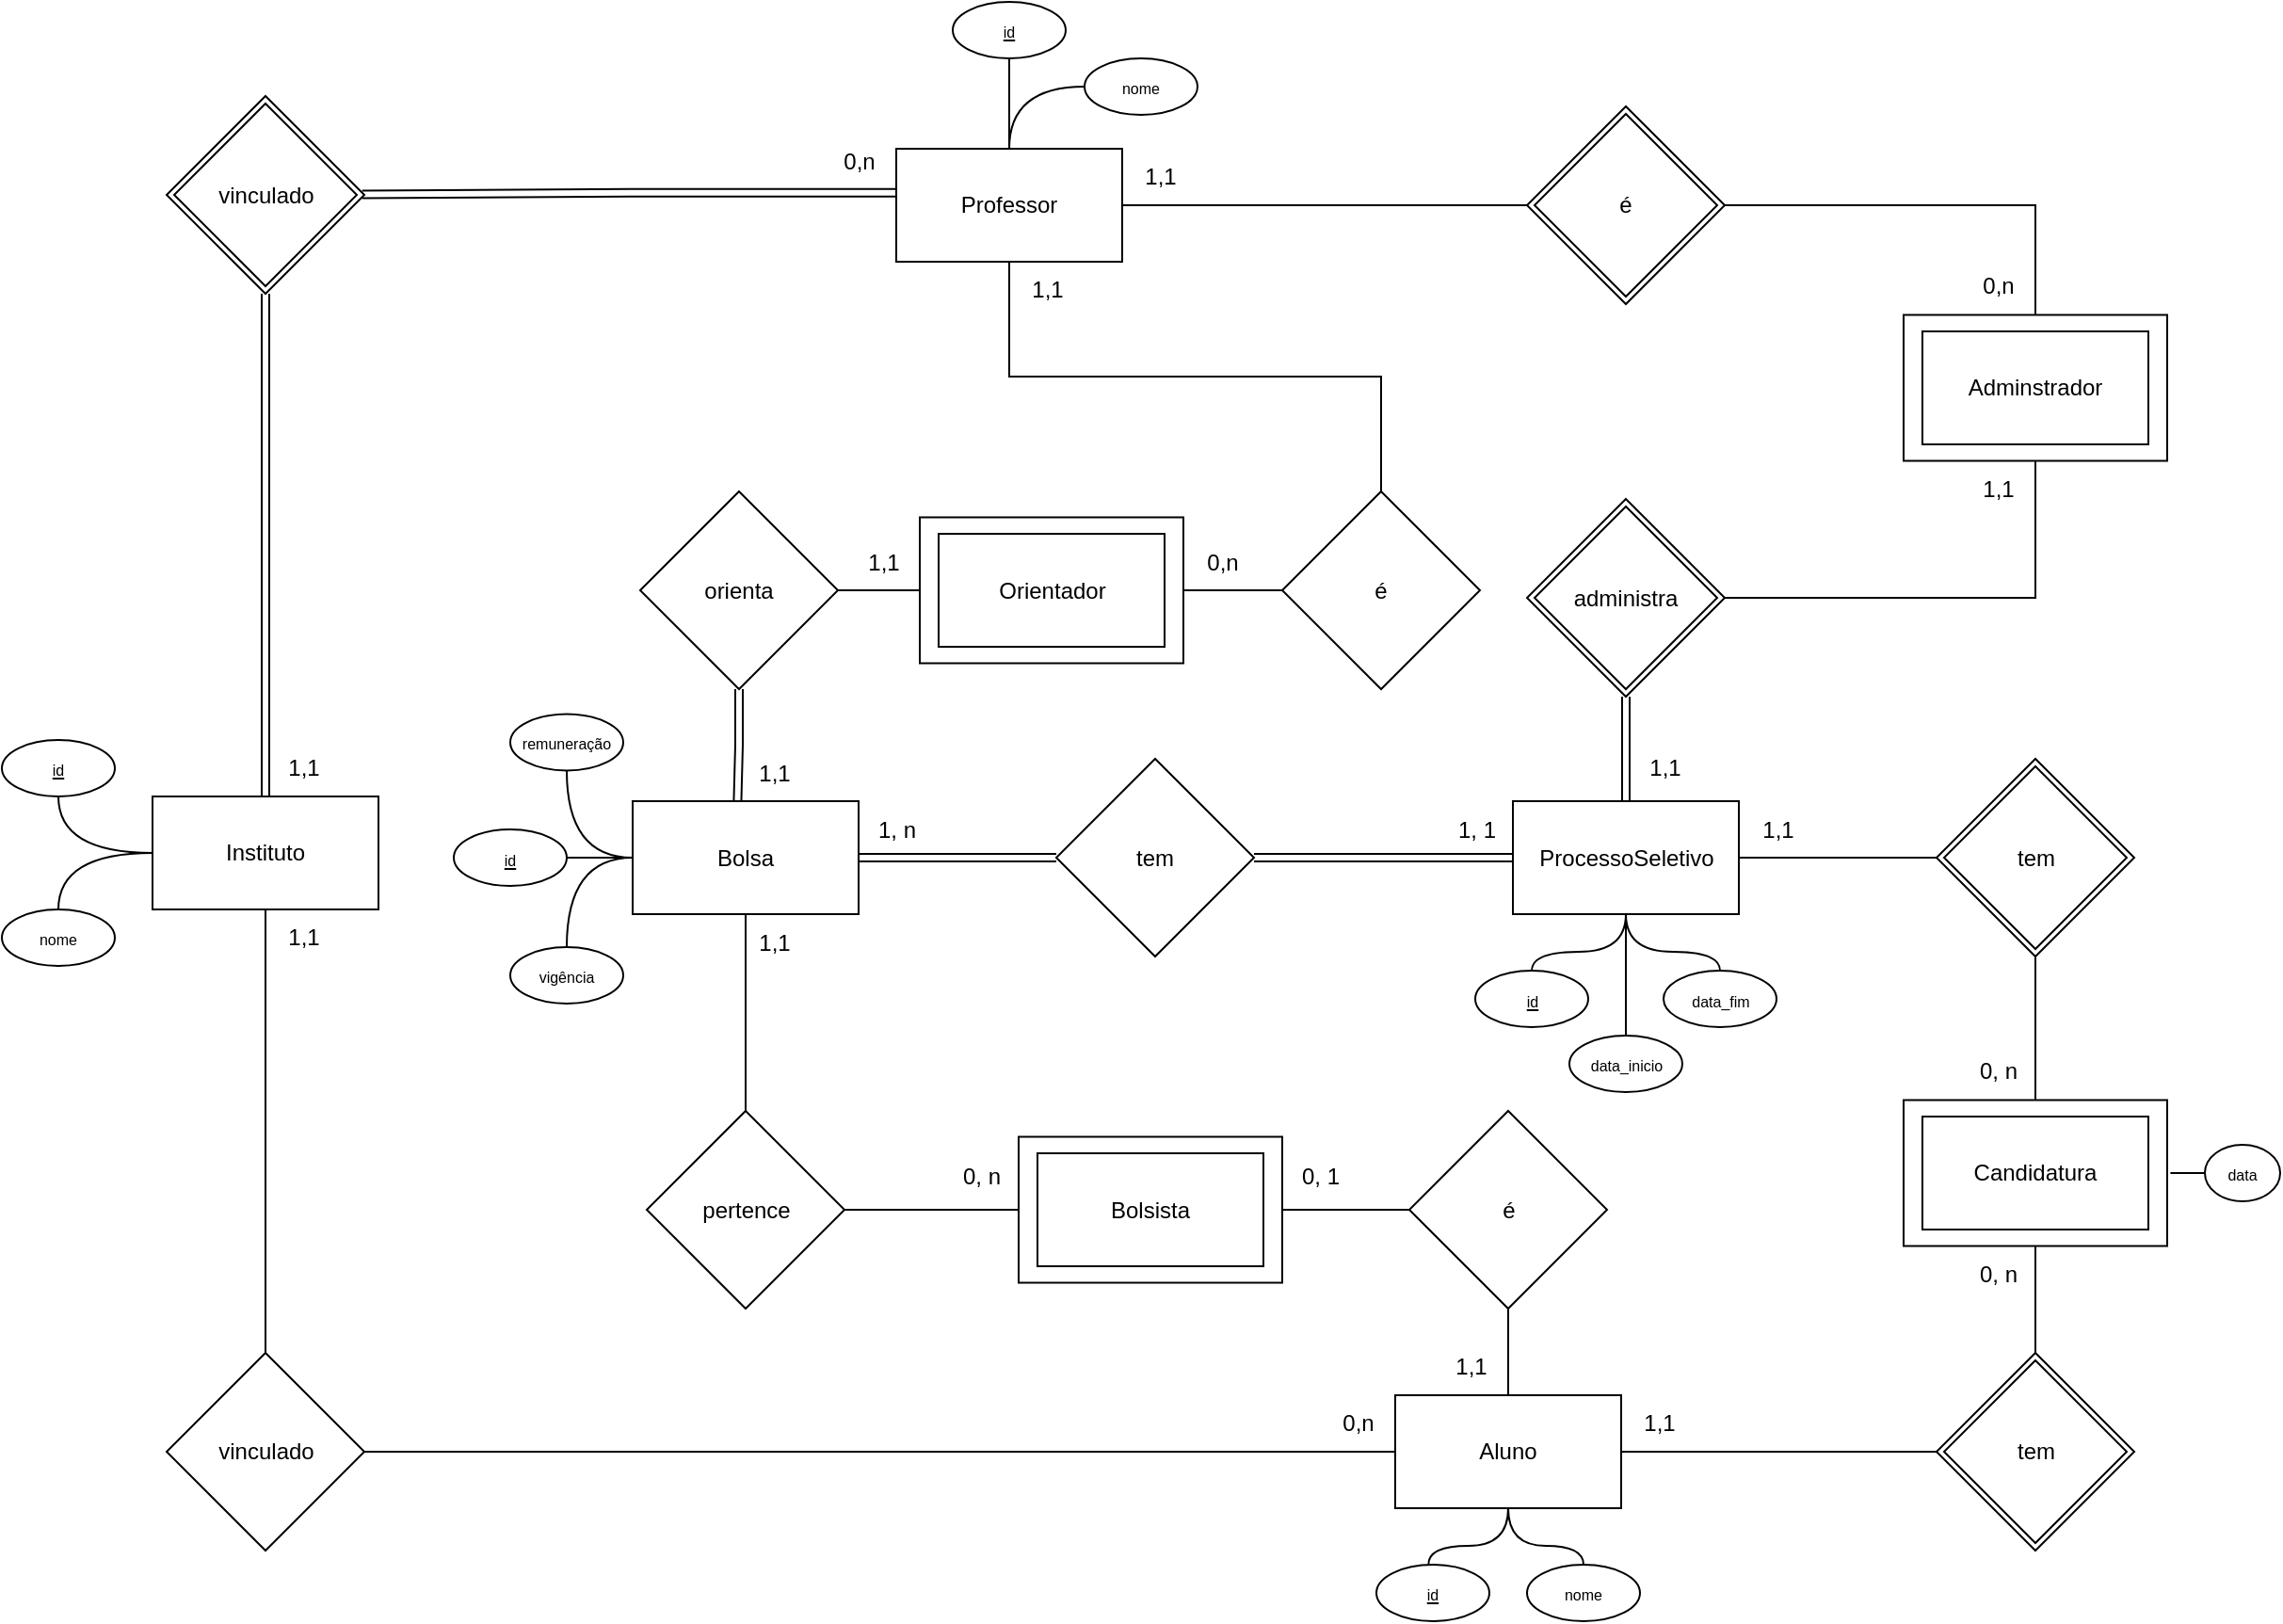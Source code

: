 <mxfile version="21.2.3" type="github">
  <diagram id="R2lEEEUBdFMjLlhIrx00" name="Page-1">
    <mxGraphModel dx="2591" dy="2109" grid="1" gridSize="10" guides="1" tooltips="1" connect="1" arrows="1" fold="1" page="1" pageScale="1" pageWidth="850" pageHeight="1100" math="0" shadow="0" extFonts="Permanent Marker^https://fonts.googleapis.com/css?family=Permanent+Marker">
      <root>
        <mxCell id="0" />
        <mxCell id="1" parent="0" />
        <mxCell id="pie1EhJkZhUP2Qu_YC7P-71" style="edgeStyle=orthogonalEdgeStyle;rounded=0;orthogonalLoop=1;jettySize=auto;html=1;exitX=1;exitY=0.5;exitDx=0;exitDy=0;entryX=0;entryY=0.5;entryDx=0;entryDy=0;shape=link;" parent="1" source="nmunE1XIVpIi25E5p-Tx-1" target="pie1EhJkZhUP2Qu_YC7P-9" edge="1">
          <mxGeometry relative="1" as="geometry" />
        </mxCell>
        <mxCell id="nmunE1XIVpIi25E5p-Tx-1" value="tem" style="rhombus;whiteSpace=wrap;html=1;" parent="1" vertex="1">
          <mxGeometry x="440" y="82" width="105" height="105" as="geometry" />
        </mxCell>
        <mxCell id="pie1EhJkZhUP2Qu_YC7P-125" style="edgeStyle=orthogonalEdgeStyle;rounded=0;orthogonalLoop=1;jettySize=auto;html=1;endArrow=none;endFill=0;" parent="1" source="pie1EhJkZhUP2Qu_YC7P-9" target="pie1EhJkZhUP2Qu_YC7P-78" edge="1">
          <mxGeometry relative="1" as="geometry" />
        </mxCell>
        <mxCell id="pie1EhJkZhUP2Qu_YC7P-16" value="" style="endArrow=none;html=1;rounded=0;exitX=1;exitY=0.5;exitDx=0;exitDy=0;entryX=0;entryY=0.5;entryDx=0;entryDy=0;shape=link;" parent="1" source="pie1EhJkZhUP2Qu_YC7P-8" target="nmunE1XIVpIi25E5p-Tx-1" edge="1">
          <mxGeometry width="50" height="50" relative="1" as="geometry">
            <mxPoint x="380" y="137" as="sourcePoint" />
            <mxPoint x="430" y="87" as="targetPoint" />
          </mxGeometry>
        </mxCell>
        <mxCell id="VUNNy5yP3uQGhmD9CiRU-61" style="edgeStyle=orthogonalEdgeStyle;rounded=0;orthogonalLoop=1;jettySize=auto;html=1;exitX=0.5;exitY=0;exitDx=0;exitDy=0;fontFamily=Helvetica;fontSize=12;fontColor=default;endArrow=none;endFill=0;" edge="1" parent="1" source="pie1EhJkZhUP2Qu_YC7P-28" target="pie1EhJkZhUP2Qu_YC7P-8">
          <mxGeometry relative="1" as="geometry" />
        </mxCell>
        <mxCell id="pie1EhJkZhUP2Qu_YC7P-28" value="pertence" style="rhombus;whiteSpace=wrap;html=1;" parent="1" vertex="1">
          <mxGeometry x="222.5" y="269" width="105" height="105" as="geometry" />
        </mxCell>
        <mxCell id="pie1EhJkZhUP2Qu_YC7P-35" style="edgeStyle=orthogonalEdgeStyle;rounded=0;orthogonalLoop=1;jettySize=auto;html=1;exitX=1;exitY=0.5;exitDx=0;exitDy=0;entryX=0;entryY=0.5;entryDx=0;entryDy=0;endArrow=none;endFill=0;" parent="1" source="pie1EhJkZhUP2Qu_YC7P-33" target="VUNNy5yP3uQGhmD9CiRU-64" edge="1">
          <mxGeometry relative="1" as="geometry">
            <mxPoint x="680" y="-50" as="targetPoint" />
          </mxGeometry>
        </mxCell>
        <mxCell id="pie1EhJkZhUP2Qu_YC7P-62" style="edgeStyle=orthogonalEdgeStyle;rounded=0;orthogonalLoop=1;jettySize=auto;html=1;exitX=-0.001;exitY=0.39;exitDx=0;exitDy=0;entryX=0.989;entryY=0.498;entryDx=0;entryDy=0;entryPerimeter=0;shape=link;exitPerimeter=0;" parent="1" source="pie1EhJkZhUP2Qu_YC7P-33" target="VUNNy5yP3uQGhmD9CiRU-2" edge="1">
          <mxGeometry relative="1" as="geometry">
            <Array as="points" />
            <mxPoint x="390.8" y="-216.135" as="targetPoint" />
          </mxGeometry>
        </mxCell>
        <mxCell id="pie1EhJkZhUP2Qu_YC7P-36" style="edgeStyle=orthogonalEdgeStyle;rounded=0;orthogonalLoop=1;jettySize=auto;html=1;entryX=0.5;entryY=0;entryDx=0;entryDy=0;endArrow=none;endFill=0;shape=link;exitX=0.5;exitY=1;exitDx=0;exitDy=0;" parent="1" source="VUNNy5yP3uQGhmD9CiRU-3" target="pie1EhJkZhUP2Qu_YC7P-9" edge="1">
          <mxGeometry relative="1" as="geometry">
            <mxPoint x="680" y="25.5" as="sourcePoint" />
          </mxGeometry>
        </mxCell>
        <mxCell id="pie1EhJkZhUP2Qu_YC7P-66" style="edgeStyle=orthogonalEdgeStyle;rounded=0;orthogonalLoop=1;jettySize=auto;html=1;entryX=0.5;entryY=0;entryDx=0;entryDy=0;endArrow=none;endFill=0;" parent="1" source="pie1EhJkZhUP2Qu_YC7P-43" target="pie1EhJkZhUP2Qu_YC7P-45" edge="1">
          <mxGeometry relative="1" as="geometry" />
        </mxCell>
        <mxCell id="VUNNy5yP3uQGhmD9CiRU-55" style="edgeStyle=orthogonalEdgeStyle;rounded=0;orthogonalLoop=1;jettySize=auto;html=1;exitX=1;exitY=0.5;exitDx=0;exitDy=0;fontFamily=Helvetica;fontSize=12;fontColor=default;endArrow=none;endFill=0;" edge="1" parent="1" source="pie1EhJkZhUP2Qu_YC7P-45" target="pie1EhJkZhUP2Qu_YC7P-22">
          <mxGeometry relative="1" as="geometry" />
        </mxCell>
        <mxCell id="pie1EhJkZhUP2Qu_YC7P-45" value="vinculado" style="rhombus;whiteSpace=wrap;html=1;double=0;" parent="1" vertex="1">
          <mxGeometry x="-32.5" y="397.5" width="105" height="105" as="geometry" />
        </mxCell>
        <mxCell id="pie1EhJkZhUP2Qu_YC7P-57" style="edgeStyle=orthogonalEdgeStyle;rounded=0;orthogonalLoop=1;jettySize=auto;html=1;endArrow=none;endFill=0;shape=link;entryX=0.464;entryY=0.022;entryDx=0;entryDy=0;entryPerimeter=0;" parent="1" source="pie1EhJkZhUP2Qu_YC7P-55" target="pie1EhJkZhUP2Qu_YC7P-8" edge="1">
          <mxGeometry relative="1" as="geometry" />
        </mxCell>
        <mxCell id="pie1EhJkZhUP2Qu_YC7P-55" value="orienta" style="rhombus;whiteSpace=wrap;html=1;" parent="1" vertex="1">
          <mxGeometry x="219" y="-60" width="105" height="105" as="geometry" />
        </mxCell>
        <mxCell id="VUNNy5yP3uQGhmD9CiRU-41" style="edgeStyle=orthogonalEdgeStyle;rounded=0;orthogonalLoop=1;jettySize=auto;html=1;entryX=0.5;entryY=0;entryDx=0;entryDy=0;fontFamily=Helvetica;fontSize=12;fontColor=default;endArrow=none;endFill=0;" edge="1" parent="1" source="pie1EhJkZhUP2Qu_YC7P-78" target="pie1EhJkZhUP2Qu_YC7P-123">
          <mxGeometry relative="1" as="geometry" />
        </mxCell>
        <mxCell id="pie1EhJkZhUP2Qu_YC7P-78" value="tem" style="rhombus;whiteSpace=wrap;html=1;double=1;" parent="1" vertex="1">
          <mxGeometry x="907.5" y="82" width="105" height="105" as="geometry" />
        </mxCell>
        <mxCell id="VUNNy5yP3uQGhmD9CiRU-63" style="edgeStyle=orthogonalEdgeStyle;rounded=0;orthogonalLoop=1;jettySize=auto;html=1;exitX=0.5;exitY=1;exitDx=0;exitDy=0;entryX=0.5;entryY=0;entryDx=0;entryDy=0;fontFamily=Helvetica;fontSize=12;fontColor=default;shape=link;" edge="1" parent="1" source="VUNNy5yP3uQGhmD9CiRU-2" target="pie1EhJkZhUP2Qu_YC7P-43">
          <mxGeometry relative="1" as="geometry" />
        </mxCell>
        <mxCell id="VUNNy5yP3uQGhmD9CiRU-2" value="vinculado" style="rhombus;whiteSpace=wrap;html=1;double=1;movable=1;resizable=1;rotatable=1;deletable=1;editable=1;locked=0;connectable=1;strokeColor=default;" vertex="1" parent="1">
          <mxGeometry x="-32.5" y="-270" width="105" height="105" as="geometry" />
        </mxCell>
        <mxCell id="VUNNy5yP3uQGhmD9CiRU-65" style="edgeStyle=orthogonalEdgeStyle;rounded=0;orthogonalLoop=1;jettySize=auto;html=1;exitX=1;exitY=0.5;exitDx=0;exitDy=0;entryX=0.5;entryY=1;entryDx=0;entryDy=0;fontFamily=Helvetica;fontSize=12;fontColor=default;endArrow=none;endFill=0;" edge="1" parent="1" source="VUNNy5yP3uQGhmD9CiRU-3" target="VUNNy5yP3uQGhmD9CiRU-5">
          <mxGeometry relative="1" as="geometry" />
        </mxCell>
        <mxCell id="VUNNy5yP3uQGhmD9CiRU-3" value="administra" style="rhombus;whiteSpace=wrap;html=1;double=1;movable=1;resizable=1;rotatable=1;deletable=1;editable=1;locked=0;connectable=1;" vertex="1" parent="1">
          <mxGeometry x="690" y="-56" width="105" height="105" as="geometry" />
        </mxCell>
        <mxCell id="VUNNy5yP3uQGhmD9CiRU-43" style="edgeStyle=orthogonalEdgeStyle;rounded=0;orthogonalLoop=1;jettySize=auto;html=1;entryX=0.5;entryY=1;entryDx=0;entryDy=0;fontFamily=Helvetica;fontSize=12;fontColor=default;endArrow=none;endFill=0;" edge="1" parent="1" source="VUNNy5yP3uQGhmD9CiRU-42" target="pie1EhJkZhUP2Qu_YC7P-123">
          <mxGeometry relative="1" as="geometry" />
        </mxCell>
        <mxCell id="VUNNy5yP3uQGhmD9CiRU-44" style="edgeStyle=orthogonalEdgeStyle;rounded=0;orthogonalLoop=1;jettySize=auto;html=1;exitX=0;exitY=0.5;exitDx=0;exitDy=0;entryX=1;entryY=0.5;entryDx=0;entryDy=0;fontFamily=Helvetica;fontSize=12;fontColor=default;endArrow=none;endFill=0;" edge="1" parent="1" source="VUNNy5yP3uQGhmD9CiRU-42" target="pie1EhJkZhUP2Qu_YC7P-22">
          <mxGeometry relative="1" as="geometry" />
        </mxCell>
        <mxCell id="VUNNy5yP3uQGhmD9CiRU-42" value="tem" style="rhombus;whiteSpace=wrap;html=1;double=1;" vertex="1" parent="1">
          <mxGeometry x="907.5" y="397.5" width="105" height="105" as="geometry" />
        </mxCell>
        <mxCell id="VUNNy5yP3uQGhmD9CiRU-45" value="" style="group" vertex="1" connectable="0" parent="1">
          <mxGeometry x="890" y="233.25" width="200" height="137.5" as="geometry" />
        </mxCell>
        <mxCell id="pie1EhJkZhUP2Qu_YC7P-85" value="0, n" style="text;html=1;align=center;verticalAlign=middle;resizable=0;points=[];autosize=1;strokeColor=none;fillColor=none;" parent="VUNNy5yP3uQGhmD9CiRU-45" vertex="1">
          <mxGeometry x="30" width="40" height="30" as="geometry" />
        </mxCell>
        <mxCell id="pie1EhJkZhUP2Qu_YC7P-86" value="0, n" style="text;html=1;align=center;verticalAlign=middle;resizable=0;points=[];autosize=1;strokeColor=none;fillColor=none;" parent="VUNNy5yP3uQGhmD9CiRU-45" vertex="1">
          <mxGeometry x="30" y="107.5" width="40" height="30" as="geometry" />
        </mxCell>
        <mxCell id="pie1EhJkZhUP2Qu_YC7P-92" value="&lt;font style=&quot;font-size: 8px;&quot;&gt;data&lt;/font&gt;" style="ellipse;whiteSpace=wrap;html=1;" parent="VUNNy5yP3uQGhmD9CiRU-45" vertex="1">
          <mxGeometry x="160" y="53.75" width="40" height="30" as="geometry" />
        </mxCell>
        <mxCell id="VUNNy5yP3uQGhmD9CiRU-24" value="" style="group" vertex="1" connectable="0" parent="VUNNy5yP3uQGhmD9CiRU-45">
          <mxGeometry y="30" width="140" height="77.5" as="geometry" />
        </mxCell>
        <mxCell id="pie1EhJkZhUP2Qu_YC7P-123" value="" style="rounded=0;whiteSpace=wrap;html=1;" parent="VUNNy5yP3uQGhmD9CiRU-24" vertex="1">
          <mxGeometry width="140" height="77.5" as="geometry" />
        </mxCell>
        <mxCell id="pie1EhJkZhUP2Qu_YC7P-74" value="Candidatura" style="rounded=0;whiteSpace=wrap;html=1;" parent="VUNNy5yP3uQGhmD9CiRU-24" vertex="1">
          <mxGeometry x="10" y="8.75" width="120" height="60" as="geometry" />
        </mxCell>
        <mxCell id="VUNNy5yP3uQGhmD9CiRU-40" style="edgeStyle=orthogonalEdgeStyle;rounded=0;orthogonalLoop=1;jettySize=auto;html=1;exitX=0;exitY=0.5;exitDx=0;exitDy=0;entryX=1.012;entryY=0.495;entryDx=0;entryDy=0;entryPerimeter=0;fontFamily=Helvetica;fontSize=12;fontColor=default;endArrow=none;endFill=0;" edge="1" parent="VUNNy5yP3uQGhmD9CiRU-45" source="pie1EhJkZhUP2Qu_YC7P-92" target="pie1EhJkZhUP2Qu_YC7P-123">
          <mxGeometry relative="1" as="geometry" />
        </mxCell>
        <mxCell id="VUNNy5yP3uQGhmD9CiRU-46" value="" style="group" vertex="1" connectable="0" parent="1">
          <mxGeometry x="580" y="390" width="200" height="150" as="geometry" />
        </mxCell>
        <mxCell id="pie1EhJkZhUP2Qu_YC7P-22" value="Aluno" style="rounded=0;whiteSpace=wrap;html=1;comic=0;fixDash=0;container=0;glass=0;shadow=0;" parent="VUNNy5yP3uQGhmD9CiRU-46" vertex="1">
          <mxGeometry x="40" y="30" width="120" height="60" as="geometry" />
        </mxCell>
        <mxCell id="pie1EhJkZhUP2Qu_YC7P-32" value="1,1" style="text;html=1;align=center;verticalAlign=middle;resizable=0;points=[];autosize=1;strokeColor=none;fillColor=none;" parent="VUNNy5yP3uQGhmD9CiRU-46" vertex="1">
          <mxGeometry x="60" width="40" height="30" as="geometry" />
        </mxCell>
        <mxCell id="pie1EhJkZhUP2Qu_YC7P-51" value="0,n" style="text;html=1;align=center;verticalAlign=middle;resizable=0;points=[];autosize=1;strokeColor=none;fillColor=none;" parent="VUNNy5yP3uQGhmD9CiRU-46" vertex="1">
          <mxGeometry y="30" width="40" height="30" as="geometry" />
        </mxCell>
        <mxCell id="pie1EhJkZhUP2Qu_YC7P-87" value="1,1" style="text;html=1;align=center;verticalAlign=middle;resizable=0;points=[];autosize=1;strokeColor=none;fillColor=none;" parent="VUNNy5yP3uQGhmD9CiRU-46" vertex="1">
          <mxGeometry x="160" y="30" width="40" height="30" as="geometry" />
        </mxCell>
        <mxCell id="pie1EhJkZhUP2Qu_YC7P-100" value="&lt;font style=&quot;font-size: 8px;&quot;&gt;&lt;u&gt;id&lt;/u&gt;&lt;/font&gt;" style="ellipse;whiteSpace=wrap;html=1;" parent="VUNNy5yP3uQGhmD9CiRU-46" vertex="1">
          <mxGeometry x="30" y="120" width="60" height="30" as="geometry" />
        </mxCell>
        <mxCell id="pie1EhJkZhUP2Qu_YC7P-129" style="edgeStyle=orthogonalEdgeStyle;rounded=0;orthogonalLoop=1;jettySize=auto;html=1;entryX=0.462;entryY=-0.013;entryDx=0;entryDy=0;entryPerimeter=0;curved=1;endArrow=none;endFill=0;" parent="VUNNy5yP3uQGhmD9CiRU-46" source="pie1EhJkZhUP2Qu_YC7P-22" target="pie1EhJkZhUP2Qu_YC7P-100" edge="1">
          <mxGeometry relative="1" as="geometry" />
        </mxCell>
        <mxCell id="pie1EhJkZhUP2Qu_YC7P-101" value="&lt;font style=&quot;font-size: 8px;&quot;&gt;nome&lt;/font&gt;" style="ellipse;whiteSpace=wrap;html=1;" parent="VUNNy5yP3uQGhmD9CiRU-46" vertex="1">
          <mxGeometry x="110" y="120" width="60" height="30" as="geometry" />
        </mxCell>
        <mxCell id="pie1EhJkZhUP2Qu_YC7P-128" style="edgeStyle=orthogonalEdgeStyle;rounded=0;orthogonalLoop=1;jettySize=auto;html=1;exitX=0.5;exitY=1;exitDx=0;exitDy=0;entryX=0.5;entryY=0;entryDx=0;entryDy=0;endArrow=none;endFill=0;curved=1;" parent="VUNNy5yP3uQGhmD9CiRU-46" source="pie1EhJkZhUP2Qu_YC7P-22" target="pie1EhJkZhUP2Qu_YC7P-101" edge="1">
          <mxGeometry relative="1" as="geometry" />
        </mxCell>
        <mxCell id="VUNNy5yP3uQGhmD9CiRU-47" value="" style="group" vertex="1" connectable="0" parent="1">
          <mxGeometry x="642.5" y="72" width="200" height="187" as="geometry" />
        </mxCell>
        <mxCell id="pie1EhJkZhUP2Qu_YC7P-9" value="ProcessoSeletivo" style="rounded=0;whiteSpace=wrap;html=1;" parent="VUNNy5yP3uQGhmD9CiRU-47" vertex="1">
          <mxGeometry x="40" y="32.5" width="120" height="60" as="geometry" />
        </mxCell>
        <mxCell id="pie1EhJkZhUP2Qu_YC7P-21" value="1, 1" style="text;html=1;align=center;verticalAlign=middle;resizable=0;points=[];autosize=1;strokeColor=none;fillColor=none;" parent="VUNNy5yP3uQGhmD9CiRU-47" vertex="1">
          <mxGeometry y="32.5" width="40" height="30" as="geometry" />
        </mxCell>
        <mxCell id="pie1EhJkZhUP2Qu_YC7P-38" value="1,1" style="text;html=1;align=center;verticalAlign=middle;resizable=0;points=[];autosize=1;strokeColor=none;fillColor=none;" parent="VUNNy5yP3uQGhmD9CiRU-47" vertex="1">
          <mxGeometry x="100" width="40" height="30" as="geometry" />
        </mxCell>
        <mxCell id="pie1EhJkZhUP2Qu_YC7P-84" value="1,1" style="text;html=1;align=center;verticalAlign=middle;resizable=0;points=[];autosize=1;strokeColor=none;fillColor=none;" parent="VUNNy5yP3uQGhmD9CiRU-47" vertex="1">
          <mxGeometry x="160" y="32.5" width="40" height="30" as="geometry" />
        </mxCell>
        <mxCell id="pie1EhJkZhUP2Qu_YC7P-119" value="&lt;font style=&quot;font-size: 8px;&quot;&gt;&lt;u&gt;id&lt;/u&gt;&lt;/font&gt;" style="ellipse;whiteSpace=wrap;html=1;" parent="VUNNy5yP3uQGhmD9CiRU-47" vertex="1">
          <mxGeometry x="20" y="122.5" width="60" height="30" as="geometry" />
        </mxCell>
        <mxCell id="pie1EhJkZhUP2Qu_YC7P-120" style="edgeStyle=orthogonalEdgeStyle;rounded=0;orthogonalLoop=1;jettySize=auto;html=1;entryX=0.5;entryY=0;entryDx=0;entryDy=0;curved=1;endArrow=none;endFill=0;" parent="VUNNy5yP3uQGhmD9CiRU-47" source="pie1EhJkZhUP2Qu_YC7P-9" target="pie1EhJkZhUP2Qu_YC7P-119" edge="1">
          <mxGeometry relative="1" as="geometry" />
        </mxCell>
        <mxCell id="pie1EhJkZhUP2Qu_YC7P-130" value="&lt;font style=&quot;font-size: 8px;&quot;&gt;data_fim&lt;/font&gt;" style="ellipse;whiteSpace=wrap;html=1;" parent="VUNNy5yP3uQGhmD9CiRU-47" vertex="1">
          <mxGeometry x="120" y="122.5" width="60" height="30" as="geometry" />
        </mxCell>
        <mxCell id="pie1EhJkZhUP2Qu_YC7P-131" style="edgeStyle=orthogonalEdgeStyle;rounded=0;orthogonalLoop=1;jettySize=auto;html=1;exitX=0.5;exitY=1;exitDx=0;exitDy=0;entryX=0.5;entryY=0;entryDx=0;entryDy=0;endArrow=none;endFill=0;curved=1;" parent="VUNNy5yP3uQGhmD9CiRU-47" source="pie1EhJkZhUP2Qu_YC7P-9" target="pie1EhJkZhUP2Qu_YC7P-130" edge="1">
          <mxGeometry relative="1" as="geometry" />
        </mxCell>
        <mxCell id="pie1EhJkZhUP2Qu_YC7P-132" value="&lt;font style=&quot;font-size: 8px;&quot;&gt;data_inicio&lt;/font&gt;" style="ellipse;whiteSpace=wrap;html=1;" parent="VUNNy5yP3uQGhmD9CiRU-47" vertex="1">
          <mxGeometry x="70" y="157" width="60" height="30" as="geometry" />
        </mxCell>
        <mxCell id="pie1EhJkZhUP2Qu_YC7P-133" style="edgeStyle=orthogonalEdgeStyle;rounded=0;orthogonalLoop=1;jettySize=auto;html=1;entryX=0.5;entryY=0;entryDx=0;entryDy=0;endArrow=none;endFill=0;" parent="VUNNy5yP3uQGhmD9CiRU-47" source="pie1EhJkZhUP2Qu_YC7P-9" target="pie1EhJkZhUP2Qu_YC7P-132" edge="1">
          <mxGeometry relative="1" as="geometry" />
        </mxCell>
        <mxCell id="VUNNy5yP3uQGhmD9CiRU-48" value="" style="group" vertex="1" connectable="0" parent="1">
          <mxGeometry x="315" y="-320" width="200" height="168" as="geometry" />
        </mxCell>
        <mxCell id="pie1EhJkZhUP2Qu_YC7P-33" value="Professor" style="rounded=0;whiteSpace=wrap;html=1;" parent="VUNNy5yP3uQGhmD9CiRU-48" vertex="1">
          <mxGeometry x="40" y="78" width="120" height="60" as="geometry" />
        </mxCell>
        <mxCell id="pie1EhJkZhUP2Qu_YC7P-37" value="1,1" style="text;html=1;align=center;verticalAlign=middle;resizable=0;points=[];autosize=1;strokeColor=none;fillColor=none;" parent="VUNNy5yP3uQGhmD9CiRU-48" vertex="1">
          <mxGeometry x="160" y="78" width="40" height="30" as="geometry" />
        </mxCell>
        <mxCell id="pie1EhJkZhUP2Qu_YC7P-54" value="0,n" style="text;html=1;align=center;verticalAlign=middle;resizable=0;points=[];autosize=1;strokeColor=none;fillColor=none;" parent="VUNNy5yP3uQGhmD9CiRU-48" vertex="1">
          <mxGeometry y="70" width="40" height="30" as="geometry" />
        </mxCell>
        <mxCell id="pie1EhJkZhUP2Qu_YC7P-59" value="1,1" style="text;html=1;align=center;verticalAlign=middle;resizable=0;points=[];autosize=1;strokeColor=none;fillColor=none;" parent="VUNNy5yP3uQGhmD9CiRU-48" vertex="1">
          <mxGeometry x="100" y="138" width="40" height="30" as="geometry" />
        </mxCell>
        <mxCell id="pie1EhJkZhUP2Qu_YC7P-111" value="&lt;font style=&quot;font-size: 8px;&quot;&gt;&lt;u&gt;id&lt;/u&gt;&lt;/font&gt;" style="ellipse;whiteSpace=wrap;html=1;" parent="VUNNy5yP3uQGhmD9CiRU-48" vertex="1">
          <mxGeometry x="70" width="60" height="30" as="geometry" />
        </mxCell>
        <mxCell id="pie1EhJkZhUP2Qu_YC7P-113" style="edgeStyle=orthogonalEdgeStyle;rounded=0;orthogonalLoop=1;jettySize=auto;html=1;entryX=0.5;entryY=1;entryDx=0;entryDy=0;curved=1;exitX=0.5;exitY=0;exitDx=0;exitDy=0;endArrow=none;endFill=0;" parent="VUNNy5yP3uQGhmD9CiRU-48" source="pie1EhJkZhUP2Qu_YC7P-33" target="pie1EhJkZhUP2Qu_YC7P-111" edge="1">
          <mxGeometry relative="1" as="geometry">
            <Array as="points">
              <mxPoint x="100" y="40" />
              <mxPoint x="100" y="40" />
            </Array>
          </mxGeometry>
        </mxCell>
        <mxCell id="pie1EhJkZhUP2Qu_YC7P-114" style="edgeStyle=orthogonalEdgeStyle;rounded=0;orthogonalLoop=1;jettySize=auto;html=1;entryX=0.5;entryY=0;entryDx=0;entryDy=0;curved=1;endArrow=none;endFill=0;exitX=0;exitY=0.5;exitDx=0;exitDy=0;" parent="VUNNy5yP3uQGhmD9CiRU-48" source="pie1EhJkZhUP2Qu_YC7P-112" target="pie1EhJkZhUP2Qu_YC7P-33" edge="1">
          <mxGeometry relative="1" as="geometry" />
        </mxCell>
        <mxCell id="pie1EhJkZhUP2Qu_YC7P-112" value="&lt;font style=&quot;font-size: 8px;&quot;&gt;nome&lt;/font&gt;" style="ellipse;whiteSpace=wrap;html=1;" parent="VUNNy5yP3uQGhmD9CiRU-48" vertex="1">
          <mxGeometry x="140" y="30" width="60" height="30" as="geometry" />
        </mxCell>
        <mxCell id="VUNNy5yP3uQGhmD9CiRU-49" value="" style="group" vertex="1" connectable="0" parent="1">
          <mxGeometry x="-120" y="72" width="200" height="120" as="geometry" />
        </mxCell>
        <mxCell id="pie1EhJkZhUP2Qu_YC7P-43" value="Instituto" style="rounded=0;whiteSpace=wrap;html=1;comic=0;jiggle=100;" parent="VUNNy5yP3uQGhmD9CiRU-49" vertex="1">
          <mxGeometry x="80" y="30" width="120" height="60" as="geometry" />
        </mxCell>
        <mxCell id="pie1EhJkZhUP2Qu_YC7P-52" value="1,1" style="text;html=1;align=center;verticalAlign=middle;resizable=0;points=[];autosize=1;strokeColor=none;fillColor=none;" parent="VUNNy5yP3uQGhmD9CiRU-49" vertex="1">
          <mxGeometry x="140" y="90" width="40" height="30" as="geometry" />
        </mxCell>
        <mxCell id="pie1EhJkZhUP2Qu_YC7P-53" value="1,1" style="text;html=1;align=center;verticalAlign=middle;resizable=0;points=[];autosize=1;strokeColor=none;fillColor=none;" parent="VUNNy5yP3uQGhmD9CiRU-49" vertex="1">
          <mxGeometry x="140" width="40" height="30" as="geometry" />
        </mxCell>
        <mxCell id="pie1EhJkZhUP2Qu_YC7P-106" value="&lt;font style=&quot;font-size: 8px;&quot;&gt;&lt;u&gt;id&lt;/u&gt;&lt;/font&gt;" style="ellipse;whiteSpace=wrap;html=1;" parent="VUNNy5yP3uQGhmD9CiRU-49" vertex="1">
          <mxGeometry width="60" height="30" as="geometry" />
        </mxCell>
        <mxCell id="VUNNy5yP3uQGhmD9CiRU-33" style="edgeStyle=orthogonalEdgeStyle;orthogonalLoop=1;jettySize=auto;html=1;exitX=0;exitY=0.5;exitDx=0;exitDy=0;entryX=0.5;entryY=1;entryDx=0;entryDy=0;fontFamily=Helvetica;fontSize=12;fontColor=default;endArrow=none;endFill=0;curved=1;" edge="1" parent="VUNNy5yP3uQGhmD9CiRU-49" source="pie1EhJkZhUP2Qu_YC7P-43" target="pie1EhJkZhUP2Qu_YC7P-106">
          <mxGeometry relative="1" as="geometry" />
        </mxCell>
        <mxCell id="pie1EhJkZhUP2Qu_YC7P-107" value="&lt;font style=&quot;font-size: 8px;&quot;&gt;nome&lt;/font&gt;" style="ellipse;whiteSpace=wrap;html=1;" parent="VUNNy5yP3uQGhmD9CiRU-49" vertex="1">
          <mxGeometry y="90" width="60" height="30" as="geometry" />
        </mxCell>
        <mxCell id="VUNNy5yP3uQGhmD9CiRU-34" style="edgeStyle=orthogonalEdgeStyle;orthogonalLoop=1;jettySize=auto;html=1;exitX=0;exitY=0.5;exitDx=0;exitDy=0;entryX=0.5;entryY=0;entryDx=0;entryDy=0;fontFamily=Helvetica;fontSize=12;fontColor=default;endArrow=none;endFill=0;curved=1;" edge="1" parent="VUNNy5yP3uQGhmD9CiRU-49" source="pie1EhJkZhUP2Qu_YC7P-43" target="pie1EhJkZhUP2Qu_YC7P-107">
          <mxGeometry relative="1" as="geometry" />
        </mxCell>
        <mxCell id="VUNNy5yP3uQGhmD9CiRU-50" value="" style="group" vertex="1" connectable="0" parent="1">
          <mxGeometry x="90" y="58.25" width="255" height="153.75" as="geometry" />
        </mxCell>
        <mxCell id="pie1EhJkZhUP2Qu_YC7P-8" value="Bolsa" style="rounded=0;whiteSpace=wrap;html=1;" parent="VUNNy5yP3uQGhmD9CiRU-50" vertex="1">
          <mxGeometry x="125" y="46.25" width="120" height="60" as="geometry" />
        </mxCell>
        <mxCell id="pie1EhJkZhUP2Qu_YC7P-20" value="1, n" style="text;html=1;align=center;verticalAlign=middle;resizable=0;points=[];autosize=1;strokeColor=none;fillColor=none;" parent="VUNNy5yP3uQGhmD9CiRU-50" vertex="1">
          <mxGeometry x="245" y="46.25" width="40" height="30" as="geometry" />
        </mxCell>
        <mxCell id="pie1EhJkZhUP2Qu_YC7P-31" value="1,1" style="text;html=1;align=center;verticalAlign=middle;resizable=0;points=[];autosize=1;strokeColor=none;fillColor=none;" parent="VUNNy5yP3uQGhmD9CiRU-50" vertex="1">
          <mxGeometry x="180" y="106.25" width="40" height="30" as="geometry" />
        </mxCell>
        <mxCell id="pie1EhJkZhUP2Qu_YC7P-58" value="1,1" style="text;html=1;align=center;verticalAlign=middle;resizable=0;points=[];autosize=1;strokeColor=none;fillColor=none;" parent="VUNNy5yP3uQGhmD9CiRU-50" vertex="1">
          <mxGeometry x="180" y="16.25" width="40" height="30" as="geometry" />
        </mxCell>
        <mxCell id="pie1EhJkZhUP2Qu_YC7P-121" value="&lt;font style=&quot;font-size: 8px;&quot;&gt;&lt;u&gt;id&lt;/u&gt;&lt;/font&gt;" style="ellipse;whiteSpace=wrap;html=1;" parent="VUNNy5yP3uQGhmD9CiRU-50" vertex="1">
          <mxGeometry x="30" y="61.25" width="60" height="30" as="geometry" />
        </mxCell>
        <mxCell id="VUNNy5yP3uQGhmD9CiRU-28" style="edgeStyle=orthogonalEdgeStyle;rounded=0;orthogonalLoop=1;jettySize=auto;html=1;entryX=1;entryY=0.5;entryDx=0;entryDy=0;fontFamily=Helvetica;fontSize=12;fontColor=default;endArrow=none;endFill=0;" edge="1" parent="VUNNy5yP3uQGhmD9CiRU-50" source="pie1EhJkZhUP2Qu_YC7P-8" target="pie1EhJkZhUP2Qu_YC7P-121">
          <mxGeometry relative="1" as="geometry" />
        </mxCell>
        <mxCell id="pie1EhJkZhUP2Qu_YC7P-136" value="&lt;font style=&quot;font-size: 8px;&quot;&gt;vigência&lt;/font&gt;" style="ellipse;whiteSpace=wrap;html=1;" parent="VUNNy5yP3uQGhmD9CiRU-50" vertex="1">
          <mxGeometry x="60" y="123.75" width="60" height="30" as="geometry" />
        </mxCell>
        <mxCell id="VUNNy5yP3uQGhmD9CiRU-30" style="edgeStyle=orthogonalEdgeStyle;orthogonalLoop=1;jettySize=auto;html=1;exitX=0;exitY=0.5;exitDx=0;exitDy=0;fontFamily=Helvetica;fontSize=12;fontColor=default;endArrow=none;endFill=0;curved=1;" edge="1" parent="VUNNy5yP3uQGhmD9CiRU-50" source="pie1EhJkZhUP2Qu_YC7P-8" target="pie1EhJkZhUP2Qu_YC7P-136">
          <mxGeometry relative="1" as="geometry" />
        </mxCell>
        <mxCell id="VUNNy5yP3uQGhmD9CiRU-32" style="edgeStyle=orthogonalEdgeStyle;orthogonalLoop=1;jettySize=auto;html=1;exitX=0.5;exitY=1;exitDx=0;exitDy=0;entryX=0;entryY=0.5;entryDx=0;entryDy=0;fontFamily=Helvetica;fontSize=12;fontColor=default;curved=1;endArrow=none;endFill=0;" edge="1" parent="VUNNy5yP3uQGhmD9CiRU-50" source="pie1EhJkZhUP2Qu_YC7P-140" target="pie1EhJkZhUP2Qu_YC7P-8">
          <mxGeometry relative="1" as="geometry" />
        </mxCell>
        <mxCell id="pie1EhJkZhUP2Qu_YC7P-140" value="&lt;font style=&quot;font-size: 8px;&quot;&gt;remuneração&lt;/font&gt;" style="ellipse;whiteSpace=wrap;html=1;" parent="VUNNy5yP3uQGhmD9CiRU-50" vertex="1">
          <mxGeometry x="60" width="60" height="30" as="geometry" />
        </mxCell>
        <mxCell id="VUNNy5yP3uQGhmD9CiRU-56" style="edgeStyle=orthogonalEdgeStyle;rounded=0;orthogonalLoop=1;jettySize=auto;html=1;exitX=0.5;exitY=0;exitDx=0;exitDy=0;entryX=0.5;entryY=1;entryDx=0;entryDy=0;fontFamily=Helvetica;fontSize=12;fontColor=default;endArrow=none;endFill=0;" edge="1" parent="1" source="VUNNy5yP3uQGhmD9CiRU-51" target="pie1EhJkZhUP2Qu_YC7P-33">
          <mxGeometry relative="1" as="geometry" />
        </mxCell>
        <mxCell id="VUNNy5yP3uQGhmD9CiRU-51" value="é" style="rhombus;whiteSpace=wrap;html=1;" vertex="1" parent="1">
          <mxGeometry x="560" y="-60" width="105" height="105" as="geometry" />
        </mxCell>
        <mxCell id="VUNNy5yP3uQGhmD9CiRU-52" style="edgeStyle=orthogonalEdgeStyle;rounded=0;orthogonalLoop=1;jettySize=auto;html=1;entryX=1;entryY=0.5;entryDx=0;entryDy=0;fontFamily=Helvetica;fontSize=12;fontColor=default;endArrow=none;endFill=0;" edge="1" parent="1" source="VUNNy5yP3uQGhmD9CiRU-19" target="pie1EhJkZhUP2Qu_YC7P-55">
          <mxGeometry relative="1" as="geometry" />
        </mxCell>
        <mxCell id="VUNNy5yP3uQGhmD9CiRU-53" style="edgeStyle=orthogonalEdgeStyle;rounded=0;orthogonalLoop=1;jettySize=auto;html=1;entryX=0;entryY=0.5;entryDx=0;entryDy=0;fontFamily=Helvetica;fontSize=12;fontColor=default;endArrow=none;endFill=0;" edge="1" parent="1" source="VUNNy5yP3uQGhmD9CiRU-19" target="VUNNy5yP3uQGhmD9CiRU-51">
          <mxGeometry relative="1" as="geometry" />
        </mxCell>
        <mxCell id="VUNNy5yP3uQGhmD9CiRU-59" style="edgeStyle=orthogonalEdgeStyle;rounded=0;orthogonalLoop=1;jettySize=auto;html=1;exitX=0;exitY=0.5;exitDx=0;exitDy=0;entryX=1;entryY=0.5;entryDx=0;entryDy=0;fontFamily=Helvetica;fontSize=12;fontColor=default;endArrow=none;endFill=0;" edge="1" parent="1" source="VUNNy5yP3uQGhmD9CiRU-57" target="VUNNy5yP3uQGhmD9CiRU-15">
          <mxGeometry relative="1" as="geometry" />
        </mxCell>
        <mxCell id="VUNNy5yP3uQGhmD9CiRU-57" value="é" style="rhombus;whiteSpace=wrap;html=1;" vertex="1" parent="1">
          <mxGeometry x="627.5" y="269" width="105" height="105" as="geometry" />
        </mxCell>
        <mxCell id="VUNNy5yP3uQGhmD9CiRU-58" style="edgeStyle=orthogonalEdgeStyle;rounded=0;orthogonalLoop=1;jettySize=auto;html=1;exitX=0.5;exitY=0;exitDx=0;exitDy=0;entryX=0.5;entryY=1;entryDx=0;entryDy=0;fontFamily=Helvetica;fontSize=12;fontColor=default;endArrow=none;endFill=0;" edge="1" parent="1" source="pie1EhJkZhUP2Qu_YC7P-22" target="VUNNy5yP3uQGhmD9CiRU-57">
          <mxGeometry relative="1" as="geometry" />
        </mxCell>
        <mxCell id="VUNNy5yP3uQGhmD9CiRU-60" style="edgeStyle=orthogonalEdgeStyle;rounded=0;orthogonalLoop=1;jettySize=auto;html=1;entryX=1;entryY=0.5;entryDx=0;entryDy=0;fontFamily=Helvetica;fontSize=12;fontColor=default;endArrow=none;endFill=0;" edge="1" parent="1" source="VUNNy5yP3uQGhmD9CiRU-16" target="pie1EhJkZhUP2Qu_YC7P-28">
          <mxGeometry relative="1" as="geometry" />
        </mxCell>
        <mxCell id="VUNNy5yP3uQGhmD9CiRU-62" value="" style="group" vertex="1" connectable="0" parent="1">
          <mxGeometry x="380" y="282.75" width="220" height="77.5" as="geometry" />
        </mxCell>
        <mxCell id="VUNNy5yP3uQGhmD9CiRU-25" value="" style="group" vertex="1" connectable="0" parent="VUNNy5yP3uQGhmD9CiRU-62">
          <mxGeometry x="40" width="140" height="77.5" as="geometry" />
        </mxCell>
        <mxCell id="VUNNy5yP3uQGhmD9CiRU-15" value="" style="rounded=0;whiteSpace=wrap;html=1;" vertex="1" parent="VUNNy5yP3uQGhmD9CiRU-25">
          <mxGeometry width="140" height="77.5" as="geometry" />
        </mxCell>
        <mxCell id="VUNNy5yP3uQGhmD9CiRU-16" value="Bolsista" style="rounded=0;whiteSpace=wrap;html=1;" vertex="1" parent="VUNNy5yP3uQGhmD9CiRU-25">
          <mxGeometry x="10" y="8.75" width="120" height="60" as="geometry" />
        </mxCell>
        <mxCell id="VUNNy5yP3uQGhmD9CiRU-37" value="0, n" style="text;html=1;align=center;verticalAlign=middle;resizable=0;points=[];autosize=1;strokeColor=none;fillColor=none;" vertex="1" parent="VUNNy5yP3uQGhmD9CiRU-62">
          <mxGeometry y="6.25" width="40" height="30" as="geometry" />
        </mxCell>
        <mxCell id="VUNNy5yP3uQGhmD9CiRU-38" value="0, 1" style="text;html=1;align=center;verticalAlign=middle;resizable=0;points=[];autosize=1;strokeColor=none;fillColor=none;" vertex="1" parent="VUNNy5yP3uQGhmD9CiRU-62">
          <mxGeometry x="180" y="6.25" width="40" height="30" as="geometry" />
        </mxCell>
        <mxCell id="VUNNy5yP3uQGhmD9CiRU-67" style="edgeStyle=orthogonalEdgeStyle;rounded=0;orthogonalLoop=1;jettySize=auto;html=1;entryX=0.5;entryY=0;entryDx=0;entryDy=0;fontFamily=Helvetica;fontSize=12;fontColor=default;endArrow=none;endFill=0;" edge="1" parent="1" source="VUNNy5yP3uQGhmD9CiRU-64" target="VUNNy5yP3uQGhmD9CiRU-5">
          <mxGeometry relative="1" as="geometry" />
        </mxCell>
        <mxCell id="VUNNy5yP3uQGhmD9CiRU-64" value="é" style="rhombus;whiteSpace=wrap;html=1;double=1;movable=1;resizable=1;rotatable=1;deletable=1;editable=1;locked=0;connectable=1;" vertex="1" parent="1">
          <mxGeometry x="690" y="-264.5" width="105" height="105" as="geometry" />
        </mxCell>
        <mxCell id="VUNNy5yP3uQGhmD9CiRU-66" value="" style="group" vertex="1" connectable="0" parent="1">
          <mxGeometry x="890" y="-183.75" width="140" height="137.5" as="geometry" />
        </mxCell>
        <mxCell id="VUNNy5yP3uQGhmD9CiRU-9" value="1,1" style="text;html=1;align=center;verticalAlign=middle;resizable=0;points=[];autosize=1;strokeColor=none;fillColor=none;" vertex="1" parent="VUNNy5yP3uQGhmD9CiRU-66">
          <mxGeometry x="30" y="107.5" width="40" height="30" as="geometry" />
        </mxCell>
        <mxCell id="VUNNy5yP3uQGhmD9CiRU-10" value="0,n" style="text;html=1;align=center;verticalAlign=middle;resizable=0;points=[];autosize=1;strokeColor=none;fillColor=none;" vertex="1" parent="VUNNy5yP3uQGhmD9CiRU-66">
          <mxGeometry x="30" width="40" height="30" as="geometry" />
        </mxCell>
        <mxCell id="VUNNy5yP3uQGhmD9CiRU-23" value="" style="group" vertex="1" connectable="0" parent="VUNNy5yP3uQGhmD9CiRU-66">
          <mxGeometry y="30" width="140" height="77.5" as="geometry" />
        </mxCell>
        <mxCell id="VUNNy5yP3uQGhmD9CiRU-5" value="" style="rounded=0;whiteSpace=wrap;html=1;" vertex="1" parent="VUNNy5yP3uQGhmD9CiRU-23">
          <mxGeometry width="140" height="77.5" as="geometry" />
        </mxCell>
        <mxCell id="VUNNy5yP3uQGhmD9CiRU-6" value="Adminstrador" style="rounded=0;whiteSpace=wrap;html=1;" vertex="1" parent="VUNNy5yP3uQGhmD9CiRU-23">
          <mxGeometry x="10" y="8.75" width="120" height="60" as="geometry" />
        </mxCell>
        <mxCell id="VUNNy5yP3uQGhmD9CiRU-76" value="" style="group" vertex="1" connectable="0" parent="1">
          <mxGeometry x="327.5" y="-46.25" width="220" height="77.5" as="geometry" />
        </mxCell>
        <mxCell id="VUNNy5yP3uQGhmD9CiRU-21" value="" style="group" vertex="1" connectable="0" parent="VUNNy5yP3uQGhmD9CiRU-76">
          <mxGeometry x="40" width="140" height="77.5" as="geometry" />
        </mxCell>
        <mxCell id="VUNNy5yP3uQGhmD9CiRU-54" value="" style="group" vertex="1" connectable="0" parent="VUNNy5yP3uQGhmD9CiRU-21">
          <mxGeometry width="140" height="77.5" as="geometry" />
        </mxCell>
        <mxCell id="VUNNy5yP3uQGhmD9CiRU-19" value="" style="rounded=0;whiteSpace=wrap;html=1;" vertex="1" parent="VUNNy5yP3uQGhmD9CiRU-54">
          <mxGeometry width="140" height="77.5" as="geometry" />
        </mxCell>
        <mxCell id="VUNNy5yP3uQGhmD9CiRU-20" value="Orientador" style="rounded=0;whiteSpace=wrap;html=1;" vertex="1" parent="VUNNy5yP3uQGhmD9CiRU-54">
          <mxGeometry x="10" y="8.75" width="120" height="60" as="geometry" />
        </mxCell>
        <mxCell id="VUNNy5yP3uQGhmD9CiRU-35" value="1,1" style="text;html=1;align=center;verticalAlign=middle;resizable=0;points=[];autosize=1;strokeColor=none;fillColor=none;" vertex="1" parent="VUNNy5yP3uQGhmD9CiRU-76">
          <mxGeometry y="9.5" width="40" height="30" as="geometry" />
        </mxCell>
        <mxCell id="VUNNy5yP3uQGhmD9CiRU-36" value="0,n" style="text;html=1;align=center;verticalAlign=middle;resizable=0;points=[];autosize=1;strokeColor=none;fillColor=none;" vertex="1" parent="VUNNy5yP3uQGhmD9CiRU-76">
          <mxGeometry x="180" y="9.5" width="40" height="30" as="geometry" />
        </mxCell>
      </root>
    </mxGraphModel>
  </diagram>
</mxfile>
